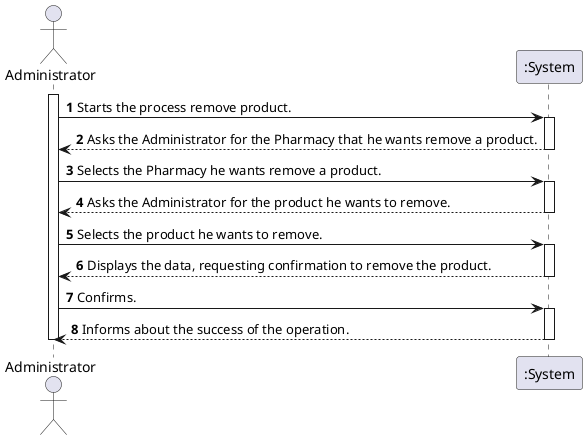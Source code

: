 @startuml
autonumber
actor "Administrator" as ADM

activate ADM
ADM -> ":System" : Starts the process remove product.
activate ":System"
":System" --> ADM : Asks the Administrator for the Pharmacy that he wants remove a product.
deactivate ":System"

ADM -> ":System" : Selects the Pharmacy he wants remove a product.
activate ":System"
":System" --> ADM : Asks the Administrator for the product he wants to remove.
deactivate ":System"

ADM -> ":System" : Selects the product he wants to remove.
activate ":System"
":System" --> ADM : Displays the data, requesting confirmation to remove the product.
deactivate ":System"

ADM -> ":System" :  Confirms.
activate ":System"
":System" --> ADM :  Informs about the success of the operation.
deactivate ":System"

deactivate ADM

@enduml

